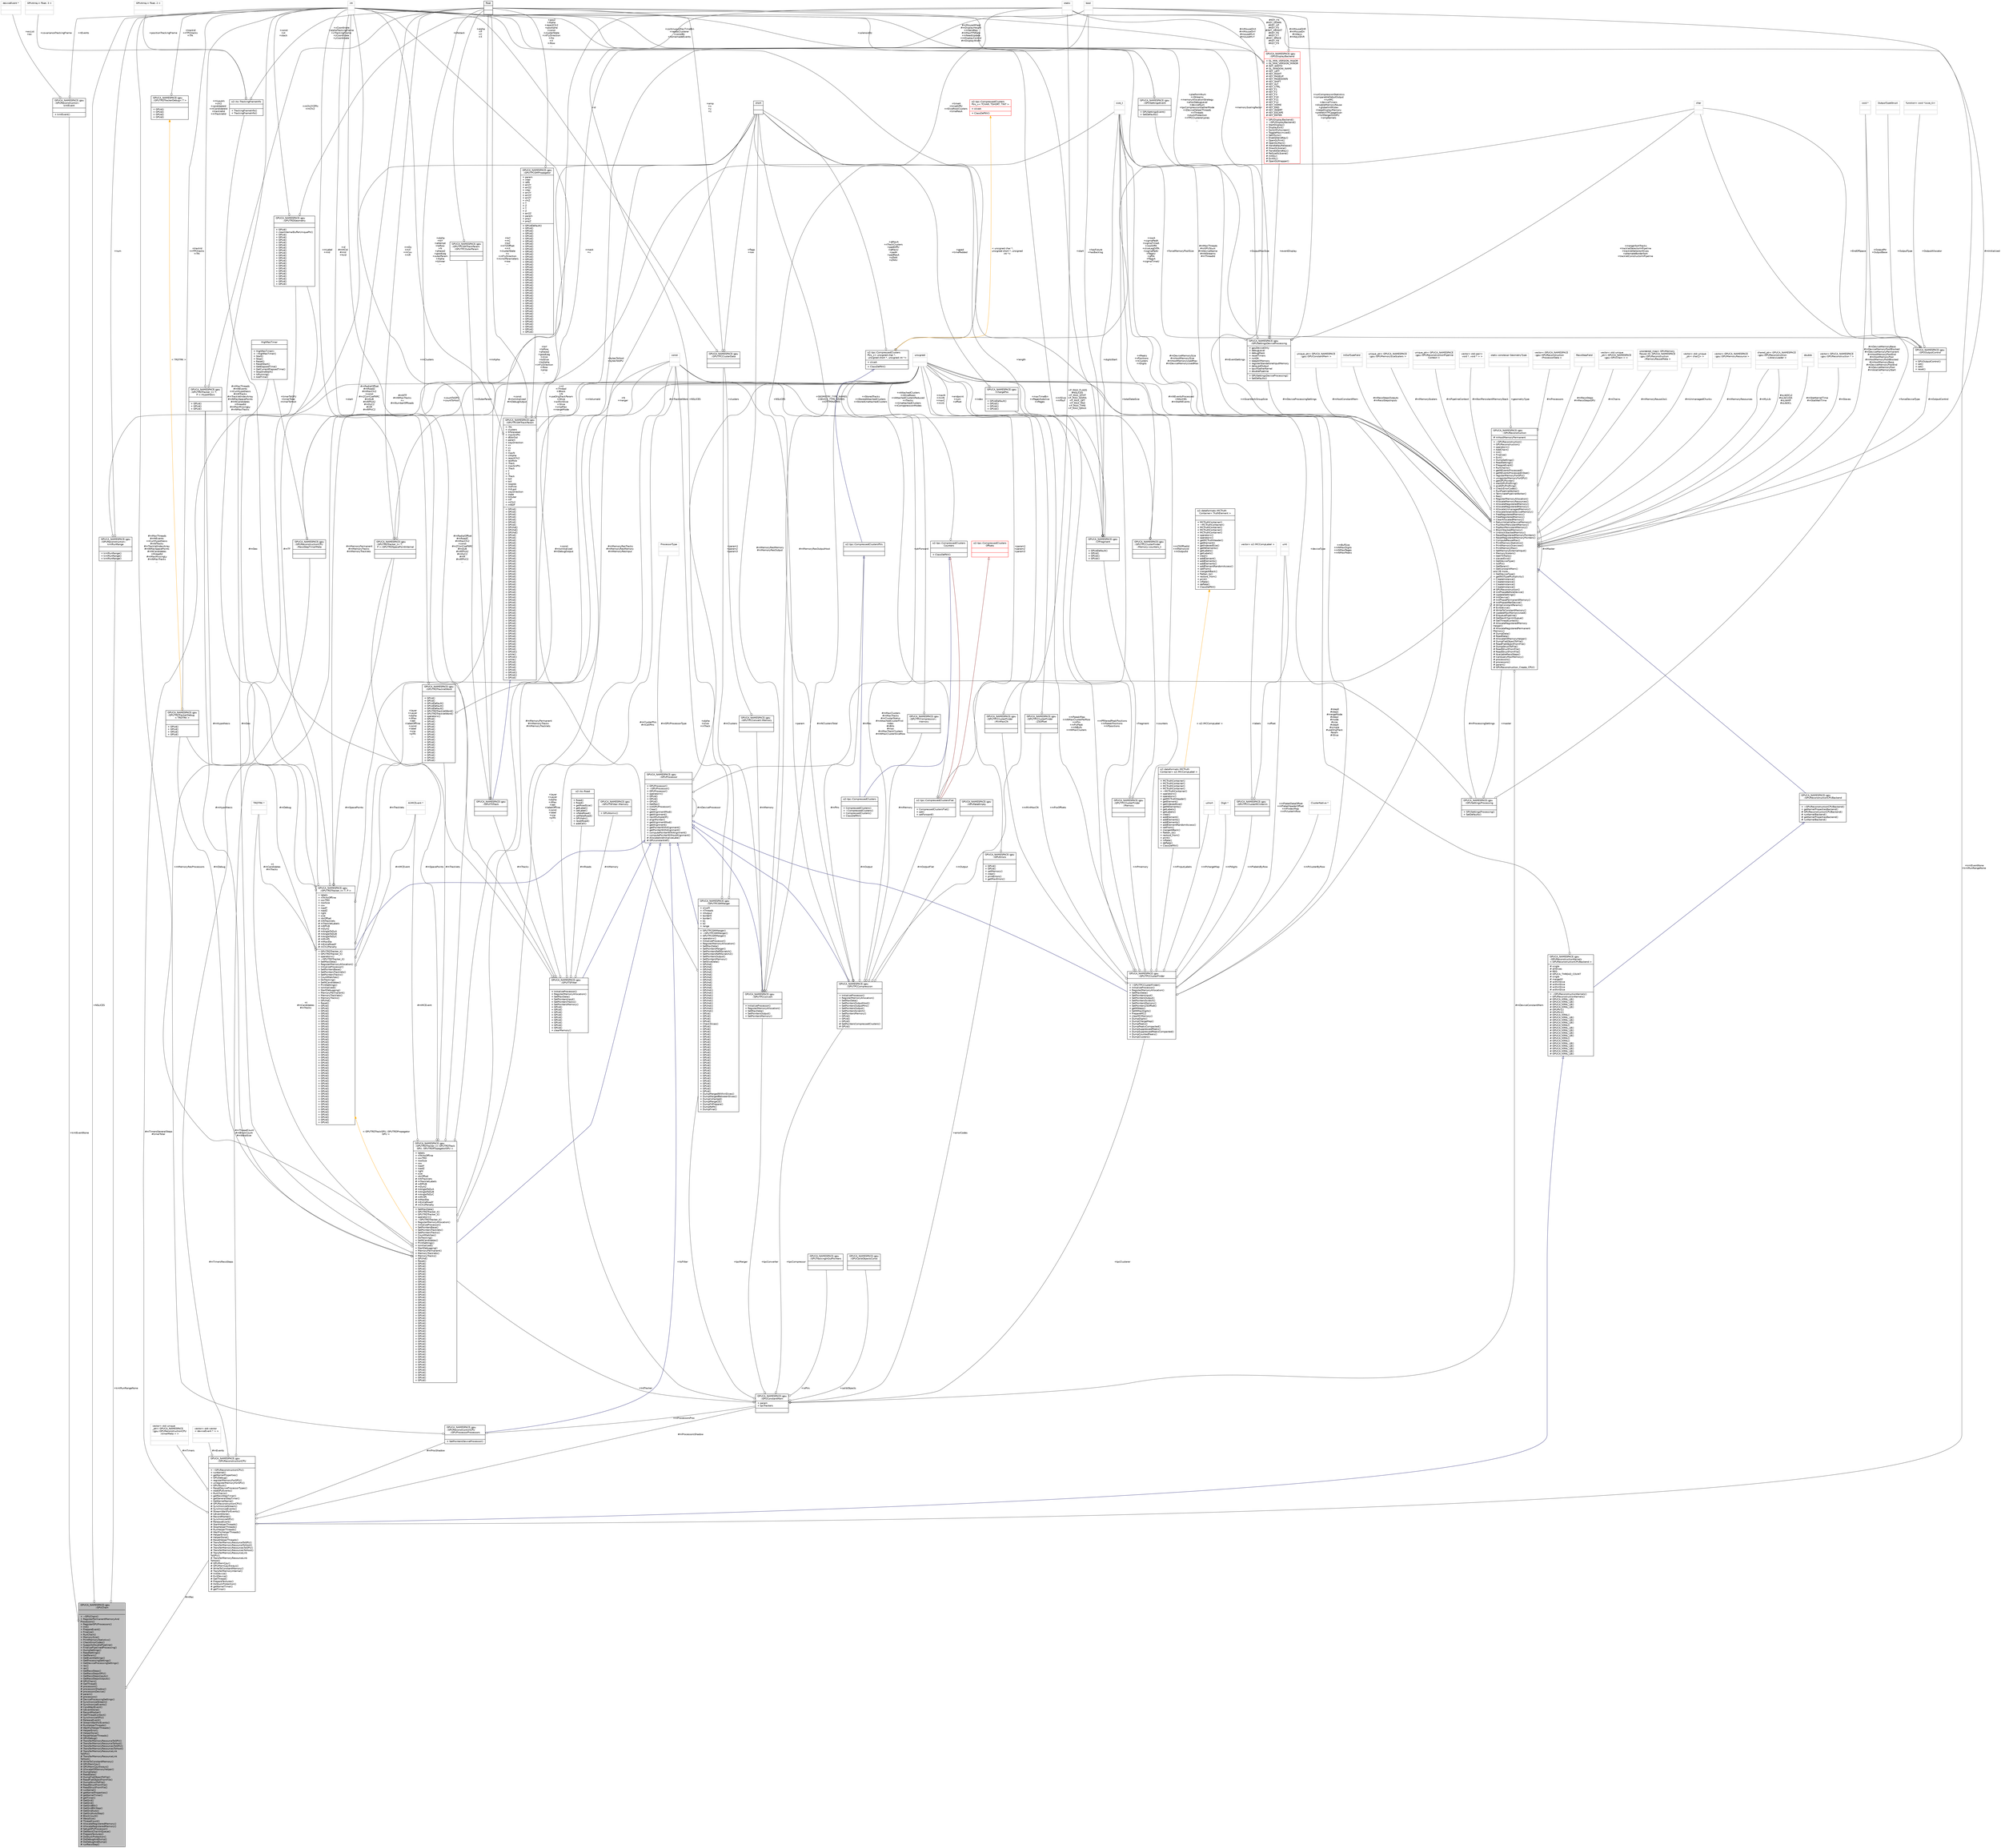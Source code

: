 digraph "GPUCA_NAMESPACE::gpu::GPUChain"
{
 // INTERACTIVE_SVG=YES
  bgcolor="transparent";
  edge [fontname="Helvetica",fontsize="10",labelfontname="Helvetica",labelfontsize="10"];
  node [fontname="Helvetica",fontsize="10",shape=record];
  Node3 [label="{GPUCA_NAMESPACE::gpu\l::GPUChain\n||+ ~GPUChain()\l+ RegisterPermanentMemoryAnd\lProcessors()\l+ RegisterGPUProcessors()\l+ Init()\l+ PrepareEvent()\l+ Finalize()\l+ RunChain()\l+ MemorySize()\l+ PrintMemoryStatistics()\l+ CheckErrorCodes()\l+ SupportsDoublePipeline()\l+ FinalizePipelinedProcessing()\l+ DumpSettings()\l+ ReadSettings()\l+ GetParam()\l+ GetEventSettings()\l+ GetProcessingSettings()\l+ GetDeviceProcessingSettings()\l+ rec()\l+ rec()\l+ GetRecoSteps()\l+ GetRecoStepsGPU()\l+ GetRecoStepsInputs()\l+ GetRecoStepsOutputs()\l# GPUChain()\l# GetThread()\l# processors()\l# processorsShadow()\l# processorsDevice()\l# param()\l# processors()\l# DeviceProcessingSettings()\l# SynchronizeStream()\l# SynchronizeEvents()\l# CondWaitEvent()\l# IsEventDone()\l# RecordMarker()\l# GetThreadContext()\l# SynchronizeGPU()\l# ReleaseEvent()\l# StreamWaitForEvents()\l# RunHelperThreads()\l# WaitForHelperThreads()\l# HelperError()\l# HelperDone()\l# ResetHelperThreads()\l# GPUDebug()\l# TransferMemoryResourceToGPU()\l# TransferMemoryResourceToHost()\l# TransferMemoryResourcesToGPU()\l# TransferMemoryResourcesToHost()\l# TransferMemoryResourceLink\lToGPU()\l# TransferMemoryResourceLink\lToHost()\l# WriteToConstantMemory()\l# GPUMemCpy()\l# GPUMemCpyAlways()\l# AllocateIOMemoryHelper()\l# DumpData()\l# ReadData()\l# DumpFlatObjectToFile()\l# ReadFlatObjectFromFile()\l# DumpStructToFile()\l# ReadStructFromFile()\l# ReadStructFromFile()\l# runKernel()\l# getKernelProperties()\l# getKernelTimer()\l# getTimer()\l# GetGrid()\l# GetGrid()\l# GetGridBlk()\l# GetGridBlkStep()\l# GetGridAuto()\l# GetGridAutoStep()\l# BlockCount()\l# WarpSize()\l# ThreadCount()\l# AllocateRegisteredMemory()\l# AllocateRegisteredMemory()\l# SetupGPUProcessor()\l# GetNextChainInQueue()\l# PrepareTextures()\l# DoStuckProtection()\l# DoDebugAndDump()\l# DoDebugAndDump()\l# runRecoStep()\l}",height=0.2,width=0.4,color="black", fillcolor="grey75", style="filled", fontcolor="black"];
  Node4 -> Node3 [color="grey25",fontsize="10",style="solid",label=" #mRec" ,arrowhead="odiamond",fontname="Helvetica"];
  Node4 [label="{GPUCA_NAMESPACE::gpu\l::GPUReconstructionCPU\n||+ ~GPUReconstructionCPU()\l+ runKernel()\l+ getKernelProperties()\l+ GPUDebug()\l+ registerMemoryForGPU()\l+ unregisterMemoryForGPU()\l+ GPUStuck()\l+ ResetDeviceProcessorTypes()\l+ AddGPUEvents()\l+ RunChains()\l+ getRecoStepTimer()\l+ getGeneralStepTimer()\l+ GetKernelName()\l# GPUReconstructionCPU()\l# SynchronizeStream()\l# SynchronizeEvents()\l# StreamWaitForEvents()\l# IsEventDone()\l# RecordMarker()\l# SynchronizeGPU()\l# ReleaseEvent()\l# StartHelperThreads()\l# StopHelperThreads()\l# RunHelperThreads()\l# WaitForHelperThreads()\l# HelperError()\l# HelperDone()\l# ResetHelperThreads()\l# TransferMemoryResourceToGPU()\l# TransferMemoryResourceToHost()\l# TransferMemoryResourcesToGPU()\l# TransferMemoryResourcesToHost()\l# TransferMemoryResourceLink\lToGPU()\l# TransferMemoryResourceLink\lToHost()\l# GPUMemCpy()\l# GPUMemCpyAlways()\l# WriteToConstantMemory()\l# TransferMemoryInternal()\l# InitDevice()\l# ExitDevice()\l# GetThread()\l# PrepareTextures()\l# DoStuckProtection()\l# getKernelTimer()\l# getTimer()\l}",height=0.2,width=0.4,color="black",URL="$db/d88/classGPUCA__NAMESPACE_1_1gpu_1_1GPUReconstructionCPU.html"];
  Node5 -> Node4 [dir="back",color="midnightblue",fontsize="10",style="solid",arrowtail="onormal",fontname="Helvetica"];
  Node5 [label="{GPUCA_NAMESPACE::gpu\l::GPUReconstructionKernels\l\< GPUReconstructionCPUBackend \>\n|# single\l# allSlices\l# REG\l# GPUCA_THREAD_COUNT\l# single\l# mergeAll\l# withinSlice\l# withinSlice\l# withinSlice\l# withinSlice\l|+ ~GPUReconstructionKernels()\l+ GPUReconstructionKernels()\l# GPUCA_KRNL_LB()\l# GPUCA_KRNL_LB()\l# GPUCA_KRNL_LB()\l# GPUCA_KRNL_LB()\l# GPUPtr1()\l# GPUPtr2()\l# GPUCA_KRNL()\l# GPUCA_KRNL_LB()\l# GPUCA_KRNL_LB()\l# GPUCA_KRNL_LB()\l# GPUCA_KRNL()\l# GPUCA_KRNL_LB()\l# GPUCA_KRNL_LB()\l# GPUCA_KRNL_LB()\l# GPUCA_KRNL_LB()\l# GPUCA_KRNL()\l# GPUCA_KRNL()\l# GPUCA_KRNL_LB()\l# GPUCA_KRNL_LB()\l# GPUCA_KRNL_LB()\l# GPUCA_KRNL_LB()\l# GPUCA_KRNL_LB()\l}",height=0.2,width=0.4,color="black",URL="$d2/dc7/classGPUCA__NAMESPACE_1_1gpu_1_1GPUReconstructionKernels_3_01GPUReconstructionCPUBackend_01_4.html"];
  Node6 -> Node5 [dir="back",color="midnightblue",fontsize="10",style="solid",arrowtail="onormal",fontname="Helvetica"];
  Node6 [label="{GPUCA_NAMESPACE::gpu\l::GPUReconstructionCPUBackend\n||+ ~GPUReconstructionCPUBackend()\l+ getKernelPropertiesBackend()\l# GPUReconstructionCPUBackend()\l# runKernelBackend()\l# getKernelPropertiesBackend()\l# runKernelBackend()\l}",height=0.2,width=0.4,color="black",URL="$d2/d24/classGPUCA__NAMESPACE_1_1gpu_1_1GPUReconstructionCPUBackend.html"];
  Node7 -> Node6 [dir="back",color="midnightblue",fontsize="10",style="solid",arrowtail="onormal",fontname="Helvetica"];
  Node7 [label="{GPUCA_NAMESPACE::gpu\l::GPUReconstruction\n|# mHostMemoryPermanent\l|+ ~GPUReconstruction()\l+ GPUReconstruction()\l+ operator=()\l+ AddChain()\l+ Init()\l+ Finalize()\l+ Exit()\l+ DumpSettings()\l+ ReadSettings()\l+ PrepareEvent()\l+ RunChains()\l+ getNEventsProcessed()\l+ getNEventsProcessedInStat()\l+ registerMemoryForGPU()\l+ unregisterMemoryForGPU()\l+ getGPUPointer()\l+ startGPUProfiling()\l+ endGPUProfiling()\l+ CheckErrorCodes()\l+ RunPipelineWorker()\l+ TerminatePipelineWorker()\l+ Res()\l+ RegisterMemoryAllocation()\l+ AllocateMemoryResources()\l+ AllocateRegisteredMemory()\l+ AllocateRegisteredMemory()\l+ AllocateUnmanagedMemory()\l+ AllocateVolatileDeviceMemory()\l+ FreeRegisteredMemory()\l+ FreeRegisteredMemory()\l+ ClearAllocatedMemory()\l+ ReturnVolatileDeviceMemory()\l+ PushNonPersistentMemory()\l+ PopNonPersistentMemory()\l+ BlockStackedMemory()\l+ UnblockStackedMemory()\l+ ResetRegisteredMemoryPointers()\l+ ResetRegisteredMemoryPointers()\l+ ComputeReuseMax()\l+ PrintMemoryStatistics()\l+ PrintMemoryOverview()\l+ PrintMemoryMax()\l+ SetMemoryExternalInput()\l+ MemoryScalers()\l+ GetITSTraits()\l+ slavesExist()\l+ GetDeviceType()\l+ IsGPU()\l+ GetParam()\l+ GetConstantMem()\land 28 more...\l+ GetDeviceType()\l+ getNIOTypeMultiplicity()\l+ CreateInstance()\l+ CreateInstance()\l+ CreateInstance()\l+ CreateInstance()\l# GPUReconstruction()\l# InitPhaseBeforeDevice()\l# UpdateSettings()\l# InitDevice()\l# InitPhasePermanentMemory()\l# InitPhaseAfterDevice()\l# WriteConstantParams()\l# ExitDevice()\l# WriteToConstantMemory()\l# UpdateMaxMemoryUsed()\l# EnqueuePipeline()\l# GetNextChainInQueue()\l# GetThreadContext()\l# AllocateRegisteredMemory\lHelper()\l# AllocateRegisteredPermanent\lMemory()\l# DumpData()\l# ReadData()\l# AllocateIOMemoryHelper()\l# DumpFlatObjectToFile()\l# ReadFlatObjectFromFile()\l# DumpStructToFile()\l# ReadStructFromFile()\l# ReadStructFromFile()\l# AvailableRecoSteps()\l# CanQueryMaxMemory()\l# processors()\l# processors()\l# param()\l# GPUReconstruction_Create_CPU()\l}",height=0.2,width=0.4,color="black",URL="$d6/df4/classGPUCA__NAMESPACE_1_1gpu_1_1GPUReconstruction.html"];
  Node8 -> Node7 [color="grey25",fontsize="10",style="solid",label=" #mUnmanagedChunks" ,arrowhead="odiamond",fontname="Helvetica"];
  Node8 [label="{vector\< std::unique\l_ptr\< char[]\> \>\n||}",height=0.2,width=0.4,color="grey75"];
  Node7 -> Node7 [color="grey25",fontsize="10",style="solid",label=" #mMaster" ,arrowhead="odiamond",fontname="Helvetica"];
  Node9 -> Node7 [color="grey25",fontsize="10",style="solid",label=" #mMemoryResources" ,arrowhead="odiamond",fontname="Helvetica"];
  Node9 [label="{vector\< GPUCA_NAMESPACE\l::gpu::GPUMemoryResource \>\n||}",height=0.2,width=0.4,color="grey75"];
  Node10 -> Node7 [color="grey25",fontsize="10",style="solid",label=" #sLibOCL2\n#sLibCUDA\n#sLibHIP\n#sLibOCL" ,arrowhead="odiamond",fontname="Helvetica"];
  Node10 [label="{shared_ptr\< GPUCA_NAMESPACE\l::gpu::GPUReconstruction\l::LibraryLoader \>\n||}",height=0.2,width=0.4,color="grey75"];
  Node11 -> Node7 [color="grey25",fontsize="10",style="solid",label=" #mStatKernelTime\n#mStatWallTime" ,arrowhead="odiamond",fontname="Helvetica"];
  Node11 [label="{double\n||}",height=0.2,width=0.4,color="grey75"];
  Node12 -> Node7 [color="grey25",fontsize="10",style="solid",label=" #mDeviceProcessingSettings" ,arrowhead="odiamond",fontname="Helvetica"];
  Node12 [label="{GPUCA_NAMESPACE::gpu\l::GPUSettingsDeviceProcessing\n|+ gpuDeviceOnly\l+ debugLevel\l+ debugMask\l+ resetTimers\l+ runQA\l+ keepAllMemory\l+ registerStandaloneInputMemory\l+ delayedOutput\l+ tpccfGatherKernel\l+ doublePipeline\l|+ GPUSettingsDeviceProcessing()\l+ SetDefaults()\l}",height=0.2,width=0.4,color="black",URL="$dd/d45/structGPUCA__NAMESPACE_1_1gpu_1_1GPUSettingsDeviceProcessing.html"];
  Node13 -> Node12 [color="grey25",fontsize="10",style="solid",label=" +memoryScalingFactor" ,arrowhead="odiamond",fontname="Helvetica"];
  Node13 [label="{float\n||}",height=0.2,width=0.4,color="black",URL="$d4/dc3/classfloat.html"];
  Node14 -> Node12 [color="grey25",fontsize="10",style="solid",label=" +mergerSortTracks\n+trackletSelectorInPipeline\n+trackletSelectorSlices\n+alternateBorderSort\n+trackletConstructorInPipeline" ,arrowhead="odiamond",fontname="Helvetica"];
  Node14 [label="{char\n||}",height=0.2,width=0.4,color="grey75"];
  Node15 -> Node12 [color="grey25",fontsize="10",style="solid",label=" +forceMemoryPoolSize" ,arrowhead="odiamond",fontname="Helvetica"];
  Node15 [label="{size_t\n||}",height=0.2,width=0.4,color="grey75"];
  Node16 -> Node12 [color="grey25",fontsize="10",style="solid",label=" +platformNum\n+nStreams\n+memoryAllocationStrategy\n+allocDebugLevel\n+deviceNum\n+tpcCompressionGatherMode\n+nDeviceHelperThreads\n+nThreads\n+stuckProtection\n+nTPCClustererLanes\n..." ,arrowhead="odiamond",fontname="Helvetica"];
  Node16 [label="{int\n||}",height=0.2,width=0.4,color="grey75"];
  Node17 -> Node12 [color="grey25",fontsize="10",style="solid",label=" +runCompressionStatistics\n+comparableDebutOutput\n+runMC\n+deviceTimers\n+disableMemoryReuse\n+globalInitMutex\n+keepDisplayMemory\n+prefetchTPCpageScan\n+fullMergerOnGPU\n+ompKernels\n..." ,arrowhead="odiamond",fontname="Helvetica"];
  Node17 [label="{bool\n||}",height=0.2,width=0.4,color="grey75"];
  Node18 -> Node12 [color="grey25",fontsize="10",style="solid",label=" +eventDisplay" ,arrowhead="odiamond",fontname="Helvetica"];
  Node18 [label="{GPUCA_NAMESPACE::gpu\l::GPUDisplayBackend\n|+ GL_MIN_VERSION_MAJOR\l+ GL_MIN_VERSION_MINOR\l# INIT_WIDTH\l# GL_WINDOW_NAME\l# KEY_LEFT\l# KEY_RIGHT\l# KEY_PAGEUP\l# KEY_PAGEDOWN\l# KEY_SHIFT\l# KEY_ALT\l# KEY_CTRL\l# KEY_F1\l# KEY_F2\l# KEY_F3\l# KEY_F10\l# KEY_F11\l# KEY_F12\l# KEY_HOME\l# KEY_END\l# KEY_INSERT\l# KEY_ESCAPE\l# KEY_ENTER\l|+ GPUDisplayBackend()\l+ ~GPUDisplayBackend()\l+ StartDisplay()\l+ DisplayExit()\l+ SwitchFullscreen()\l+ ToggleMaximized()\l+ SetVSync()\l+ EnableSendKey()\l+ OpenGLPrint()\l# OpenGLMain()\l# HandleKeyRelease()\l# DrawGLScene()\l# HandleSendKey()\l# ReSizeGLScene()\l# InitGL()\l# ExitGL()\l# OpenGLWrapper()\l}",height=0.2,width=0.4,color="red",URL="$d6/d42/classGPUCA__NAMESPACE_1_1gpu_1_1GPUDisplayBackend.html"];
  Node13 -> Node18 [color="grey25",fontsize="10",style="solid",label=" #mMouseDnX\n#mMouseDnY\n#mouseMvX\n#mouseMvY" ,arrowhead="odiamond",fontname="Helvetica"];
  Node16 -> Node18 [color="grey25",fontsize="10",style="solid",label=" #mMouseWheel\n#mDisplayHeight\n+mSendKey\n#mMaxFPSRate\n+mNeedUpdate\n+mDisplayControl\n#mDisplayWidth" ,arrowhead="odiamond",fontname="Helvetica"];
  Node17 -> Node18 [color="grey25",fontsize="10",style="solid",label=" #mMouseDnR\n#mMouseDn\n#mKeys\n#mKeysShift" ,arrowhead="odiamond",fontname="Helvetica"];
  Node20 -> Node18 [color="grey25",fontsize="10",style="solid",label=" #KEY_F4\n#KEY_DOWN\n#KEY_UP\n#KEY_F5\n#INIT_HEIGHT\n#KEY_F6\n#KEY_F7\n#KEY_SPACE\n#KEY_F8\n#KEY_F9\n..." ,arrowhead="odiamond",fontname="Helvetica"];
  Node20 [label="{static\n||}",height=0.2,width=0.4,color="grey75"];
  Node21 -> Node7 [color="grey25",fontsize="10",style="solid",label=" #mSlaves" ,arrowhead="odiamond",fontname="Helvetica"];
  Node21 [label="{vector\< GPUCA_NAMESPACE\l::gpu::GPUReconstruction * \>\n||}",height=0.2,width=0.4,color="grey75"];
  Node22 -> Node7 [color="grey25",fontsize="10",style="solid",label=" #mHostConstantMem" ,arrowhead="odiamond",fontname="Helvetica"];
  Node22 [label="{unique_ptr\< GPUCA_NAMESPACE\l::gpu::GPUConstantMem \>\n||}",height=0.2,width=0.4,color="grey75"];
  Node23 -> Node7 [color="grey25",fontsize="10",style="solid",label=" #mRecoStepsOutputs\n#mRecoStepsInputs" ,arrowhead="odiamond",fontname="Helvetica"];
  Node23 [label="{InOutTypeField\n||}",height=0.2,width=0.4,color="grey75"];
  Node24 -> Node7 [color="grey25",fontsize="10",style="solid",label=" #mMemoryScalers" ,arrowhead="odiamond",fontname="Helvetica"];
  Node24 [label="{unique_ptr\< GPUCA_NAMESPACE\l::gpu::GPUMemorySizeScalers \>\n||}",height=0.2,width=0.4,color="grey75"];
  Node25 -> Node7 [color="grey25",fontsize="10",style="solid",label=" #mOutputControl" ,arrowhead="odiamond",fontname="Helvetica"];
  Node25 [label="{GPUCA_NAMESPACE::gpu\l::GPUOutputControl\n||+ GPUOutputControl()\l+ set()\l+ set()\l+ reset()\l}",height=0.2,width=0.4,color="black",URL="$d4/d7c/structGPUCA__NAMESPACE_1_1gpu_1_1GPUOutputControl.html"];
  Node26 -> Node25 [color="grey25",fontsize="10",style="solid",label=" +OutputAllocator" ,arrowhead="odiamond",fontname="Helvetica"];
  Node26 [label="{function\< void *(size_t)\>\n||}",height=0.2,width=0.4,color="grey75"];
  Node14 -> Node25 [color="grey25",fontsize="10",style="solid",label=" +EndOfSpace" ,arrowhead="odiamond",fontname="Helvetica"];
  Node15 -> Node25 [color="grey25",fontsize="10",style="solid",label=" +OutputMaxSize" ,arrowhead="odiamond",fontname="Helvetica"];
  Node27 -> Node25 [color="grey25",fontsize="10",style="solid",label=" +OutputType" ,arrowhead="odiamond",fontname="Helvetica"];
  Node27 [label="{OutputTypeStruct\n||}",height=0.2,width=0.4,color="grey75"];
  Node28 -> Node25 [color="grey25",fontsize="10",style="solid",label=" +OutputPtr\n+OutputBase" ,arrowhead="odiamond",fontname="Helvetica"];
  Node28 [label="{void *\n||}",height=0.2,width=0.4,color="grey75"];
  Node10 -> Node7 [color="grey25",fontsize="10",style="solid",label=" #mMyLib" ,arrowhead="odiamond",fontname="Helvetica"];
  Node29 -> Node7 [color="grey25",fontsize="10",style="solid",label=" #mEventSettings" ,arrowhead="odiamond",fontname="Helvetica"];
  Node29 [label="{GPUCA_NAMESPACE::gpu\l::GPUSettingsEvent\n||+ GPUSettingsEvent()\l+ SetDefaults()\l}",height=0.2,width=0.4,color="black",URL="$d0/d50/structGPUCA__NAMESPACE_1_1gpu_1_1GPUSettingsEvent.html"];
  Node13 -> Node29 [color="grey25",fontsize="10",style="solid",label=" +solenoidBz" ,arrowhead="odiamond",fontname="Helvetica"];
  Node16 -> Node29 [color="grey25",fontsize="10",style="solid",label=" +continuousMaxTimeBin\n+needsClusterer\n+constBz\n+homemadeEvents" ,arrowhead="odiamond",fontname="Helvetica"];
  Node15 -> Node7 [color="grey25",fontsize="10",style="solid",label=" #mDeviceMemorySize\n#mHostMemorySize\n#mHostMemoryUsedMax\n#mDeviceMemoryUsedMax" ,arrowhead="odiamond",fontname="Helvetica"];
  Node30 -> Node7 [color="grey25",fontsize="10",style="solid",label=" #mDeviceConstantMem" ,arrowhead="odiamond",fontname="Helvetica"];
  Node30 [label="{GPUCA_NAMESPACE::gpu\l::GPUConstantMem\n|+ param\l+ tpcTrackers\l|}",height=0.2,width=0.4,color="black",URL="$dc/d57/structGPUCA__NAMESPACE_1_1gpu_1_1GPUConstantMem.html"];
  Node31 -> Node30 [color="grey25",fontsize="10",style="solid",label=" +tpcClusterer" ,arrowhead="odiamond",fontname="Helvetica"];
  Node31 [label="{GPUCA_NAMESPACE::gpu\l::GPUTPCClusterFinder\n||+ ~GPUTPCClusterFinder()\l+ InitializeProcessor()\l+ RegisterMemoryAllocation()\l+ SetMaxData()\l+ SetPointersInput()\l+ SetPointersOutput()\l+ SetPointersScratch()\l+ SetPointersMemory()\l+ SetPointersZSOffset()\l+ getNSteps()\l+ SetNMaxDigits()\l+ PrepareMC()\l+ clearMCMemory()\l+ DumpDigits()\l+ DumpChargeMap()\l+ DumpPeaks()\l+ DumpPeaksCompacted()\l+ DumpSuppressedPeaks()\l+ DumpSuppressedPeaksCompacted()\l+ DumpCountedPeaks()\l+ DumpClusters()\l}",height=0.2,width=0.4,color="black",URL="$da/dac/classGPUCA__NAMESPACE_1_1gpu_1_1GPUTPCClusterFinder.html"];
  Node32 -> Node31 [dir="back",color="midnightblue",fontsize="10",style="solid",arrowtail="onormal",fontname="Helvetica"];
  Node32 [label="{GPUCA_NAMESPACE::gpu\l::GPUProcessor\n||+ GPUProcessor()\l+ ~GPUProcessor()\l+ GPUProcessor()\l+ operator=()\l+ GPUd()\l+ GPUd()\l+ GPUd()\l+ GetRec()\l+ InitGPUProcessor()\l+ Clear()\l+ getAlignmentMod()\l+ getAlignment()\l+ nextMultipleOf()\l+ alignPointer()\l+ getAlignmentMod()\l+ getAlignment()\l+ getPointerWithAlignment()\l+ getPointerWithAlignment()\l+ computePointerWithAlignment()\l+ computePointerWithoutAlignment()\l# AllocateAndInitializeLate()\l# GPUconstantref()\l}",height=0.2,width=0.4,color="black",URL="$d0/dd7/classGPUCA__NAMESPACE_1_1gpu_1_1GPUProcessor.html"];
  Node7 -> Node32 [color="grey25",fontsize="10",style="solid",label=" #mRec" ,arrowhead="odiamond",fontname="Helvetica"];
  Node32 -> Node32 [color="grey25",fontsize="10",style="solid",label=" #mDeviceProcessor" ,arrowhead="odiamond",fontname="Helvetica"];
  Node33 -> Node32 [color="grey25",fontsize="10",style="solid",label=" #mGPUProcessorType" ,arrowhead="odiamond",fontname="Helvetica"];
  Node33 [label="{ProcessorType\n||}",height=0.2,width=0.4,color="grey75"];
  Node34 -> Node32 [color="grey25",fontsize="10",style="solid",label=" +param1\n+param2\n+param3" ,arrowhead="odiamond",fontname="Helvetica"];
  Node34 [label="{unsigned\n||}",height=0.2,width=0.4,color="grey75"];
  Node35 -> Node31 [color="grey25",fontsize="10",style="solid",label=" +mMinMaxCN" ,arrowhead="odiamond",fontname="Helvetica"];
  Node35 [label="{GPUCA_NAMESPACE::gpu\l::GPUTPCClusterFinder\l::MinMaxCN\n||}",height=0.2,width=0.4,color="black",URL="$dc/dc6/structGPUCA__NAMESPACE_1_1gpu_1_1GPUTPCClusterFinder_1_1MinMaxCN.html"];
  Node34 -> Node35 [color="grey25",fontsize="10",style="solid",label=" +maxN\n+minN\n+maxC\n+minC" ,arrowhead="odiamond",fontname="Helvetica"];
  Node36 -> Node31 [color="grey25",fontsize="10",style="solid",label=" +mPmemory" ,arrowhead="odiamond",fontname="Helvetica"];
  Node36 [label="{GPUCA_NAMESPACE::gpu\l::GPUTPCClusterFinder\l::Memory\n||}",height=0.2,width=0.4,color="black",URL="$d6/d9c/structGPUCA__NAMESPACE_1_1gpu_1_1GPUTPCClusterFinder_1_1Memory.html"];
  Node37 -> Node36 [color="grey25",fontsize="10",style="solid",label=" +counters" ,arrowhead="odiamond",fontname="Helvetica"];
  Node37 [label="{GPUCA_NAMESPACE::gpu\l::GPUTPCClusterFinder\l::Memory::counters_t\n||}",height=0.2,width=0.4,color="black",URL="$d6/d42/structGPUCA__NAMESPACE_1_1gpu_1_1GPUTPCClusterFinder_1_1Memory_1_1counters__t.html"];
  Node15 -> Node37 [color="grey25",fontsize="10",style="solid",label=" +nPeaks\n+nPositions\n+nClusters\n+nDigits" ,arrowhead="odiamond",fontname="Helvetica"];
  Node34 -> Node37 [color="grey25",fontsize="10",style="solid",label=" +maxTimeBin\n+nPagesSubslice\n+nPages" ,arrowhead="odiamond",fontname="Helvetica"];
  Node38 -> Node36 [color="grey25",fontsize="10",style="solid",label=" +fragment" ,arrowhead="odiamond",fontname="Helvetica"];
  Node38 [label="{GPUCA_NAMESPACE::gpu\l::CfFragment\n||+ GPUdDefault()\l+ GPUd()\l+ GPUdi()\l+ GPUdi()\l}",height=0.2,width=0.4,color="black",URL="$db/d3d/structGPUCA__NAMESPACE_1_1gpu_1_1CfFragment.html"];
  Node39 -> Node38 [color="grey25",fontsize="10",style="solid",label=" +length" ,arrowhead="odiamond",fontname="Helvetica"];
  Node39 [label="{short\n||}",height=0.2,width=0.4,color="black",URL="$dc/d10/classshort.html"];
  Node15 -> Node38 [color="grey25",fontsize="10",style="solid",label=" +digitsStart" ,arrowhead="odiamond",fontname="Helvetica"];
  Node16 -> Node38 [color="grey25",fontsize="10",style="solid",label=" +start" ,arrowhead="odiamond",fontname="Helvetica"];
  Node17 -> Node38 [color="grey25",fontsize="10",style="solid",label=" +hasFuture\n+hasBacklog" ,arrowhead="odiamond",fontname="Helvetica"];
  Node34 -> Node38 [color="grey25",fontsize="10",style="solid",label=" +index" ,arrowhead="odiamond",fontname="Helvetica"];
  Node40 -> Node31 [color="grey25",fontsize="10",style="solid",label=" +mPfilteredPeakPositions\n+mPpeakPositions\n+mPpositions" ,arrowhead="odiamond",fontname="Helvetica"];
  Node40 [label="{GPUCA_NAMESPACE::gpu\l::ChargePos\n||+ GPUdDefault()\l+ GPUdi()\l+ GPUdi()\l+ GPUdi()\l}",height=0.2,width=0.4,color="black",URL="$dd/d68/structGPUCA__NAMESPACE_1_1gpu_1_1ChargePos.html"];
  Node39 -> Node40 [color="grey25",fontsize="10",style="solid",label=" +gpad\n+timePadded" ,arrowhead="odiamond",fontname="Helvetica"];
  Node39 -> Node31 [color="grey25",fontsize="10",style="solid",label=" +mZSOffsetId\n+mMemoryId\n+mOutputId" ,arrowhead="odiamond",fontname="Helvetica"];
  Node41 -> Node31 [color="grey25",fontsize="10",style="solid",label=" +mPinputLabels" ,arrowhead="odiamond",fontname="Helvetica"];
  Node41 [label="{o2::dataformats::MCTruth\lContainer\< o2::MCCompLabel \>\n||+ MCTruthContainer()\l+ MCTruthContainer()\l+ MCTruthContainer()\l+ MCTruthContainer()\l+ ~MCTruthContainer()\l+ operator=()\l+ operator=()\l+ getMCTruthHeader()\l+ getElement()\l+ getIndexedSize()\l+ getNElements()\l+ getLabels()\l+ getLabels()\l+ clear()\l+ addElement()\l+ addElements()\l+ addElements()\l+ addElementRandomAccess()\l+ setFrom()\l+ mergeAtBack()\l+ flatten_to()\l+ restore_from()\l+ print()\l+ inflate()\l+ deflate()\l+ ClassDefNV()\l}",height=0.2,width=0.4,color="black",URL="$dc/daa/classo2_1_1dataformats_1_1MCTruthContainer.html"];
  Node42 -> Node41 [dir="back",color="orange",fontsize="10",style="solid",label=" \< o2::MCCompLabel \>" ,fontname="Helvetica"];
  Node42 [label="{o2::dataformats::MCTruth\lContainer\< TruthElement \>\n||+ MCTruthContainer()\l+ ~MCTruthContainer()\l+ MCTruthContainer()\l+ MCTruthContainer()\l+ MCTruthContainer()\l+ operator=()\l+ operator=()\l+ getMCTruthHeader()\l+ getElement()\l+ getIndexedSize()\l+ getNElements()\l+ getLabels()\l+ getLabels()\l+ clear()\l+ addElement()\l+ addElements()\l+ addElements()\l+ addElementRandomAccess()\l+ setFrom()\l+ mergeAtBack()\l+ flatten_to()\l+ restore_from()\l+ print()\l+ inflate()\l+ deflate()\l+ ClassDefNV()\l}",height=0.2,width=0.4,color="black",URL="$dc/daa/classo2_1_1dataformats_1_1MCTruthContainer.html",tooltip="A container to hold and manage MC truth information/labels. "];
  Node15 -> Node31 [color="grey25",fontsize="10",style="solid",label=" +mBufSize\n+mNMaxDigits\n+mNMaxPages\n+mNMaxPeaks" ,arrowhead="odiamond",fontname="Helvetica"];
  Node43 -> Node31 [color="grey25",fontsize="10",style="solid",label=" +mPchargeMap" ,arrowhead="odiamond",fontname="Helvetica"];
  Node43 [label="{ushort\n||}",height=0.2,width=0.4,color="grey75"];
  Node44 -> Node31 [color="grey25",fontsize="10",style="solid",label=" +mPdigits" ,arrowhead="odiamond",fontname="Helvetica"];
  Node44 [label="{Digit *\n||}",height=0.2,width=0.4,color="grey75"];
  Node16 -> Node31 [color="grey25",fontsize="10",style="solid",label=" +mISlice\n+mPbuf" ,arrowhead="odiamond",fontname="Helvetica"];
  Node45 -> Node31 [color="grey25",fontsize="10",style="solid",label=" +mPzsOffsets" ,arrowhead="odiamond",fontname="Helvetica"];
  Node45 [label="{GPUCA_NAMESPACE::gpu\l::GPUTPCClusterFinder\l::ZSOffset\n||}",height=0.2,width=0.4,color="black",URL="$da/d0d/structGPUCA__NAMESPACE_1_1gpu_1_1GPUTPCClusterFinder_1_1ZSOffset.html"];
  Node34 -> Node45 [color="grey25",fontsize="10",style="solid",label=" +endpoint\n+num\n+offset" ,arrowhead="odiamond",fontname="Helvetica"];
  Node46 -> Node31 [color="grey25",fontsize="10",style="solid",label=" +mPlabelDataOffset\n+mPlabelHeaderOffset\n+mPindexMap\n+mPclusterInRow" ,arrowhead="odiamond",fontname="Helvetica"];
  Node46 [label="{uint\n||}",height=0.2,width=0.4,color="grey75"];
  Node20 -> Node31 [color="grey25",fontsize="10",style="solid",label=" +mScanWorkGroupSize" ,arrowhead="odiamond",fontname="Helvetica"];
  Node47 -> Node31 [color="grey25",fontsize="10",style="solid",label=" +mPclusterByRow" ,arrowhead="odiamond",fontname="Helvetica"];
  Node47 [label="{ClusterNative *\n||}",height=0.2,width=0.4,color="grey75"];
  Node34 -> Node31 [color="grey25",fontsize="10",style="solid",label=" +mPpeakMap\n+mNMaxClusterPerRow\n+mPzs\n+mPisPeak\n+mNBufs\n+mNMaxClusters" ,arrowhead="odiamond",fontname="Helvetica"];
  Node48 -> Node31 [color="grey25",fontsize="10",style="solid",label=" +mPlabelsByRow" ,arrowhead="odiamond",fontname="Helvetica"];
  Node48 [label="{GPUCA_NAMESPACE::gpu\l::GPUTPCClusterMCInterim\n||}",height=0.2,width=0.4,color="black",URL="$d4/d0e/structGPUCA__NAMESPACE_1_1gpu_1_1GPUTPCClusterMCInterim.html"];
  Node49 -> Node48 [color="grey25",fontsize="10",style="solid",label=" +labels" ,arrowhead="odiamond",fontname="Helvetica"];
  Node49 [label="{vector\< o2::MCCompLabel \>\n||}",height=0.2,width=0.4,color="grey75"];
  Node46 -> Node48 [color="grey25",fontsize="10",style="solid",label=" +offset" ,arrowhead="odiamond",fontname="Helvetica"];
  Node50 -> Node30 [color="grey25",fontsize="10",style="solid",label=" +itsFitter" ,arrowhead="odiamond",fontname="Helvetica"];
  Node50 [label="{GPUCA_NAMESPACE::gpu\l::GPUITSFitter\n||+ InitializeProcessor()\l+ RegisterMemoryAllocation()\l+ SetMaxData()\l+ SetPointersInput()\l+ SetPointersTracks()\l+ SetPointersMemory()\l+ GPUd()\l+ GPUd()\l+ GPUd()\l+ GPUd()\l+ GPUd()\l+ GPUd()\l+ GPUd()\l+ GPUd()\l+ GPUd()\l+ clearMemory()\l}",height=0.2,width=0.4,color="black",URL="$d8/df8/classGPUCA__NAMESPACE_1_1gpu_1_1GPUITSFitter.html"];
  Node32 -> Node50 [dir="back",color="midnightblue",fontsize="10",style="solid",arrowtail="onormal",fontname="Helvetica"];
  Node51 -> Node50 [color="grey25",fontsize="10",style="solid",label=" #mRoads" ,arrowhead="odiamond",fontname="Helvetica"];
  Node51 [label="{o2::its::Road\n||+ Road()\l+ Road()\l+ getRoadSize()\l+ getLabel()\l+ setLabel()\l+ isFakeRoad()\l+ setFakeRoad()\l+ GPUhdni()\l+ resetRoad()\l+ addCell()\l}",height=0.2,width=0.4,color="black",URL="$d2/d7f/classo2_1_1its_1_1Road.html"];
  Node52 -> Node50 [color="grey25",fontsize="10",style="solid",label=" #mMemory" ,arrowhead="odiamond",fontname="Helvetica"];
  Node52 [label="{GPUCA_NAMESPACE::gpu\l::GPUITSFitter::Memory\n||+ GPUAtomic()\l}",height=0.2,width=0.4,color="black",URL="$dc/ddc/structGPUCA__NAMESPACE_1_1gpu_1_1GPUITSFitter_1_1Memory.html"];
  Node53 -> Node50 [color="grey25",fontsize="10",style="solid",label=" #mTF" ,arrowhead="odiamond",fontname="Helvetica"];
  Node53 [label="{o2::its::TrackingFrameInfo\n||+ TrackingFrameInfo()\l+ TrackingFrameInfo()\l}",height=0.2,width=0.4,color="black",URL="$d2/d5f/structo2_1_1its_1_1TrackingFrameInfo.html"];
  Node54 -> Node53 [color="grey25",fontsize="10",style="solid",label=" +covarianceTrackingFrame" ,arrowhead="odiamond",fontname="Helvetica"];
  Node54 [label="{GPUArray\< float, 3 \>\n||}",height=0.2,width=0.4,color="grey75"];
  Node55 -> Node53 [color="grey25",fontsize="10",style="solid",label=" +positionTrackingFrame" ,arrowhead="odiamond",fontname="Helvetica"];
  Node55 [label="{GPUArray\< float, 2 \>\n||}",height=0.2,width=0.4,color="grey75"];
  Node13 -> Node53 [color="grey25",fontsize="10",style="solid",label=" +xCoordinate\n+alphaTrackingFrame\n+xTrackingFrame\n+zCoordinate\n+yCoordinate" ,arrowhead="odiamond",fontname="Helvetica"];
  Node39 -> Node50 [color="grey25",fontsize="10",style="solid",label=" #mMemoryResTracks\n#mMemoryResMemory\n#mMemoryResInput" ,arrowhead="odiamond",fontname="Helvetica"];
  Node16 -> Node50 [color="grey25",fontsize="10",style="solid",label=" #mNTF\n#mNMaxTracks\n+v\n#mNumberOfRoads" ,arrowhead="odiamond",fontname="Helvetica"];
  Node56 -> Node50 [color="grey25",fontsize="10",style="solid",label=" #mTracks" ,arrowhead="odiamond",fontname="Helvetica"];
  Node56 [label="{GPUCA_NAMESPACE::gpu\l::GPUITSTrack\n||}",height=0.2,width=0.4,color="black",URL="$dc/d9a/classGPUCA__NAMESPACE_1_1gpu_1_1GPUITSTrack.html"];
  Node57 -> Node56 [dir="back",color="midnightblue",fontsize="10",style="solid",arrowtail="onormal",fontname="Helvetica"];
  Node57 [label="{GPUCA_NAMESPACE::gpu\l::GPUTPCGMTrackParam\n|+ iTrk\l+ clusters\l+ NTolerated\l+ maxSinPhi\l+ dEdxOut\l+ param\l+ wayDirection\l+ xx\l+ yy\l+ zz\l+ maxN\l+ clAlpha\l+ rejectChi2\l+ lastRow\l+ iTrack\l+ maxSinPhi\l+ iTrack\l+ Y\l+ Z\l+ iTrack\l+ toX\l+ toX\l+ loopIdx\l+ ihitFirst\l+ ihitLast\l+ wayDirection\l+ state\l+ tzOuter\l+ mP\l+ mChi2\l+ mNDF\l|+ GPUd()\l+ GPUd()\l+ GPUd()\l+ GPUd()\l+ GPUd()\l+ GPUd()\l+ GPUd()\l+ GPUhd()\l+ GPUhd()\l+ GPUhd()\l+ GPUd()\l+ GPUd()\l+ GPUd()\l+ GPUd()\l+ GPUd()\l+ GPUd()\l+ GPUd()\l+ GPUd()\l+ GPUd()\l+ GPUd()\l+ GPUd()\l+ GPUd()\l+ GPUd()\l+ GPUd()\l+ GPUd()\l+ GPUd()\l+ GPUd()\l+ GPUd()\l+ GPUd()\l+ GPUd()\l+ GPUd()\l+ GPUd()\l+ GPUd()\l+ GPUd()\l+ GPUd()\l+ GPUd()\l+ GPUd()\l+ GPUd()\l+ GPUd()\l+ GPUd()\l+ GPUd()\l+ GPUd()\l+ GPUd()\l+ GPUd()\l+ GPUd()\l+ GPUd()\l+ GPUd()\l+ GPUd()\l+ GPUd()\l+ GPUd()\l+ GPUd()\l+ GPUd()\l+ GPUd()\l+ GPUd()\l+ GPUd()\l+ GPUdi()\l+ while()\l+ GPUdi()\l+ while()\l+ GPUd()\l+ GPUd()\l+ GPUd()\l+ GPUd()\l+ GPUdi()\l+ GPUdi()\l+ GPUd()\l}",height=0.2,width=0.4,color="black",URL="$df/df6/classGPUCA__NAMESPACE_1_1gpu_1_1GPUTPCGMTrackParam.html"];
  Node58 -> Node57 [color="grey25",fontsize="10",style="solid",label=" +toY\n+toRow\n+phase2\n+goodLeg\n+slice\n+toSlice\n+toAlpha\n+inFlyDirection\n+iRow\n+prop\n..." ,arrowhead="odiamond",fontname="Helvetica"];
  Node58 [label="{GPUCA_NAMESPACE::gpu\l::GPUTPCGMPropagator\n|+ param\l+ inter\l+ refit\l+ err2Y\l+ err2Z\l+ inter\l+ err2Y\l+ err2Z\l+ err2Y\l+ chiZ\l+ Y\l+ Z\l+ Y\l+ Z\l+ err2Z\l+ param\l+ projY\l+ projZ\l|+ GPUdDefault()\l+ GPUd()\l+ GPUd()\l+ GPUd()\l+ GPUd()\l+ GPUd()\l+ GPUd()\l+ GPUd()\l+ GPUd()\l+ GPUd()\l+ GPUd()\l+ GPUd()\l+ GPUd()\l+ GPUd()\l+ GPUd()\l+ GPUd()\l+ GPUd()\l+ GPUd()\l+ GPUd()\l+ GPUd()\l+ GPUd()\l+ GPUd()\l+ GPUd()\l+ GPUd()\l+ GPUd()\l+ GPUd()\l+ GPUd()\l+ GPUd()\l+ GPUd()\l+ GPUd()\l+ GPUd()\l+ GPUd()\l+ GPUd()\l+ GPUd()\l+ GPUd()\l+ GPUd()\l+ GPUd()\l+ GPUd()\l+ GPUd()\l+ GPUd()\l+ GPUd()\l+ GPUd()\l}",height=0.2,width=0.4,color="black",URL="$d8/d01/classGPUCA__NAMESPACE_1_1gpu_1_1GPUTPCGMPropagator.html"];
  Node13 -> Node58 [color="grey25",fontsize="10",style="solid",label=" +posZ\n+Alpha\n+rejectChi2\n+posAlpha\n+const\n+clusterState\n+inFlyDirection\n+rho\n+X\n+iRow\n..." ,arrowhead="odiamond",fontname="Helvetica"];
  Node13 -> Node57 [color="grey25",fontsize="10",style="solid",label=" +toY\n+mC\n+toZ\n+mTZOffset\n+mX\n+clusterState\n+v\n+inFlyDirection\n+mirrorParameters\n+row\n..." ,arrowhead="odiamond",fontname="Helvetica"];
  Node16 -> Node57 [color="grey25",fontsize="10",style="solid",label=" +alpha\n+toY\n+attempt\n+toRow\n+N\n+phase2\n+goodLeg\n+outerParam\n+Alpha\n+tzInner\n..." ,arrowhead="odiamond",fontname="Helvetica"];
  Node17 -> Node57 [color="grey25",fontsize="10",style="solid",label=" +mask\n+v" ,arrowhead="odiamond",fontname="Helvetica"];
  Node59 -> Node57 [color="grey25",fontsize="10",style="solid",label=" +N\n+merger" ,arrowhead="odiamond",fontname="Helvetica"];
  Node59 [label="{const\n||}",height=0.2,width=0.4,color="grey75"];
  Node13 -> Node56 [color="grey25",fontsize="10",style="solid",label=" +mAlpha" ,arrowhead="odiamond",fontname="Helvetica"];
  Node16 -> Node56 [color="grey25",fontsize="10",style="solid",label=" +mClusters" ,arrowhead="odiamond",fontname="Helvetica"];
  Node60 -> Node56 [color="grey25",fontsize="10",style="solid",label=" +mOuterParam" ,arrowhead="odiamond",fontname="Helvetica"];
  Node60 [label="{GPUCA_NAMESPACE::gpu\l::GPUTPCGMTrackParam\l::GPUTPCOuterParam\n||}",height=0.2,width=0.4,color="black",URL="$d3/d23/structGPUCA__NAMESPACE_1_1gpu_1_1GPUTPCGMTrackParam_1_1GPUTPCOuterParam.html"];
  Node13 -> Node60 [color="grey25",fontsize="10",style="solid",label=" +alpha\n+P\n+C\n+X" ,arrowhead="odiamond",fontname="Helvetica"];
  Node59 -> Node50 [color="grey25",fontsize="10",style="solid",label=" #mClusterPtrs\n#mCellPtrs" ,arrowhead="odiamond",fontname="Helvetica"];
  Node61 -> Node30 [color="grey25",fontsize="10",style="solid",label=" +ioPtrs" ,arrowhead="odiamond",fontname="Helvetica"];
  Node61 [label="{GPUCA_NAMESPACE::gpu\l::GPUTrackingInOutPointers\n||}",height=0.2,width=0.4,color="black",URL="$d2/d7f/structGPUCA__NAMESPACE_1_1gpu_1_1GPUTrackingInOutPointers.html"];
  Node62 -> Node30 [color="grey25",fontsize="10",style="solid",label=" +tpcConverter" ,arrowhead="odiamond",fontname="Helvetica"];
  Node62 [label="{GPUCA_NAMESPACE::gpu\l::GPUTPCConvert\n||+ InitializeProcessor()\l+ RegisterMemoryAllocation()\l+ SetMaxData()\l+ SetPointersOutput()\l+ SetPointersMemory()\l}",height=0.2,width=0.4,color="black",URL="$d3/d6f/classGPUCA__NAMESPACE_1_1gpu_1_1GPUTPCConvert.html"];
  Node32 -> Node62 [dir="back",color="midnightblue",fontsize="10",style="solid",arrowtail="onormal",fontname="Helvetica"];
  Node39 -> Node62 [color="grey25",fontsize="10",style="solid",label=" #mMemoryResMemory\n#mMemoryResOutput" ,arrowhead="odiamond",fontname="Helvetica"];
  Node63 -> Node62 [color="grey25",fontsize="10",style="solid",label=" #mClusters" ,arrowhead="odiamond",fontname="Helvetica"];
  Node63 [label="{GPUCA_NAMESPACE::gpu\l::GPUTPCClusterData\n||}",height=0.2,width=0.4,color="black",URL="$de/d16/structGPUCA__NAMESPACE_1_1gpu_1_1GPUTPCClusterData.html"];
  Node13 -> Node63 [color="grey25",fontsize="10",style="solid",label=" +amp\n+x\n+y\n+z" ,arrowhead="odiamond",fontname="Helvetica"];
  Node39 -> Node63 [color="grey25",fontsize="10",style="solid",label=" +flags\n+row" ,arrowhead="odiamond",fontname="Helvetica"];
  Node16 -> Node63 [color="grey25",fontsize="10",style="solid",label=" +id" ,arrowhead="odiamond",fontname="Helvetica"];
  Node64 -> Node62 [color="grey25",fontsize="10",style="solid",label=" #mMemory" ,arrowhead="odiamond",fontname="Helvetica"];
  Node64 [label="{GPUCA_NAMESPACE::gpu\l::GPUTPCConvert::Memory\n||}",height=0.2,width=0.4,color="black",URL="$d4/d0e/structGPUCA__NAMESPACE_1_1gpu_1_1GPUTPCConvert_1_1Memory.html"];
  Node63 -> Node64 [color="grey25",fontsize="10",style="solid",label=" +clusters" ,arrowhead="odiamond",fontname="Helvetica"];
  Node34 -> Node62 [color="grey25",fontsize="10",style="solid",label=" #mNClustersTotal" ,arrowhead="odiamond",fontname="Helvetica"];
  Node20 -> Node62 [color="grey25",fontsize="10",style="solid",label=" +NSLICES" ,arrowhead="odiamond",fontname="Helvetica"];
  Node65 -> Node30 [color="grey25",fontsize="10",style="solid",label=" +trdTracker" ,arrowhead="odiamond",fontname="Helvetica"];
  Node65 [label="{GPUCA_NAMESPACE::gpu\l::GPUTRDTracker_t\< GPUTRDTrack\lGPU, GPUTRDPropagatorGPU \>\n|+ labels\l+ nTrkltsOffline\l+ covTRD\l+ rowSize\l+ cov\l+ roadY\l+ roadZ\l+ right\l+ size\l+ idxOffset\l# mNTracklets\l# mTrackletLabels\l# mRPhiB\l# mDyA2\l# mAngleToDyA\l# mAngleToDyB\l# mAngleToDyC\l# mMinPt\l# mMaxEta\l# mExtraRoadY\l# mChi2Penalty\l|+ SetMaxData()\l+ GPUTRDTracker_t()\l+ GPUTRDTracker_t()\l+ operator=()\l+ ~GPUTRDTracker_t()\l+ RegisterMemoryAllocation()\l+ InitializeProcessor()\l+ SetPointersBase()\l+ SetPointersTracklets()\l+ SetPointersTracks()\l+ CountMatches()\l+ DoTracking()\l+ SetNCandidates()\l+ PrintSettings()\l+ IsInitialized()\l+ StartDebugging()\l+ MemoryPermanent()\l+ MemoryTracklets()\l+ MemoryTracks()\l+ GPUhd()\l+ Reset()\l+ GPUd()\l+ GPUd()\l+ GPUd()\l+ GPUd()\l+ GPUd()\l+ GPUd()\l+ GPUd()\l+ GPUd()\l+ GPUd()\l+ GPUd()\l+ GPUd()\l+ GPUd()\l+ GPUd()\l+ GPUd()\l+ GPUd()\l+ GPUd()\l+ GPUd()\l+ GPUd()\l+ GPUd()\l+ GPUd()\l+ GPUd()\l+ GPUd()\l+ GPUd()\l+ GPUd()\l+ GPUd()\l+ GPUd()\l+ GPUd()\l+ GPUd()\l+ GPUd()\l+ GPUd()\l+ GPUd()\l+ GPUd()\l+ GPUd()\l+ GPUd()\l+ GPUd()\l+ GPUd()\l+ GPUd()\l+ GPUd()\l+ GPUd()\l+ GPUd()\l+ GPUd()\l+ GPUd()\l+ GPUd()\l+ GPUd()\l+ GPUd()\l+ GPUd()\l}",height=0.2,width=0.4,color="black",URL="$db/db5/classGPUCA__NAMESPACE_1_1gpu_1_1GPUTRDTracker__t.html"];
  Node32 -> Node65 [dir="back",color="midnightblue",fontsize="10",style="solid",arrowtail="onormal",fontname="Helvetica"];
  Node66 -> Node65 [color="grey25",fontsize="10",style="solid",label=" #mDebug" ,arrowhead="odiamond",fontname="Helvetica"];
  Node66 [label="{GPUCA_NAMESPACE::gpu\l::GPUTRDTrackerDebug\l\< TRDTRK \>\n||+ GPUd()\l+ GPUd()\l+ GPUd()\l+ GPUd()\l}",height=0.2,width=0.4,color="black",URL="$dd/d07/classGPUCA__NAMESPACE_1_1gpu_1_1GPUTRDTrackerDebug.html"];
  Node16 -> Node66 [color="grey25",fontsize="10",style="solid",label=" +trackId\n+nTPCtracks\n+iTrk" ,arrowhead="odiamond",fontname="Helvetica"];
  Node67 -> Node66 [dir="back",color="orange",fontsize="10",style="solid",label=" \< TRDTRK \>" ,fontname="Helvetica"];
  Node67 [label="{GPUCA_NAMESPACE::gpu\l::GPUTRDTrackerDebug\< T \>\n||+ GPUd()\l+ GPUd()\l+ GPUd()\l+ GPUd()\l}",height=0.2,width=0.4,color="black",URL="$dd/d07/classGPUCA__NAMESPACE_1_1gpu_1_1GPUTRDTrackerDebug.html"];
  Node16 -> Node67 [color="grey25",fontsize="10",style="solid",label=" +trackId\n+nTPCtracks\n+iTrk" ,arrowhead="odiamond",fontname="Helvetica"];
  Node68 -> Node65 [color="grey25",fontsize="10",style="solid",label=" #mGeo" ,arrowhead="odiamond",fontname="Helvetica"];
  Node68 [label="{GPUCA_NAMESPACE::gpu\l::GPUTRDGeometry\n||+ GPUd()\l+ clearInternalBufferUniquePtr()\l+ GPUd()\l+ GPUd()\l+ GPUd()\l+ GPUd()\l+ GPUd()\l+ GPUd()\l+ GPUd()\l+ GPUd()\l+ GPUd()\l+ GPUd()\l+ GPUd()\l+ GPUd()\l+ GPUd()\l+ GPUd()\l+ GPUd()\l+ GPUd()\l+ GPUd()\l+ GPUd()\l+ GPUd()\l+ GPUd()\l}",height=0.2,width=0.4,color="black",URL="$d8/d19/classGPUCA__NAMESPACE_1_1gpu_1_1GPUTRDGeometry.html"];
  Node16 -> Node68 [color="grey25",fontsize="10",style="solid",label=" +const\n+st\n+stack" ,arrowhead="odiamond",fontname="Helvetica"];
  Node20 -> Node68 [color="grey25",fontsize="10",style="solid",label=" +kNstack" ,arrowhead="odiamond",fontname="Helvetica"];
  Node69 -> Node65 [color="grey25",fontsize="10",style="solid",label=" #mTracklets" ,arrowhead="odiamond",fontname="Helvetica"];
  Node69 [label="{GPUCA_NAMESPACE::gpu\l::GPUTRDTrackletWord\n||+ GPUd()\l+ GPUd()\l+ GPUdDefault()\l+ GPUdDefault()\l+ GPUdDefault()\l+ GPUTRDTrackletWord()\l+ GPUTRDTrackletWord()\l+ operator=()\l+ GPUd()\l+ GPUd()\l+ GPUd()\l+ GPUd()\l+ GPUd()\l+ GPUd()\l+ GPUd()\l+ GPUd()\l+ GPUd()\l+ GPUd()\l+ GPUd()\l+ GPUd()\l+ GPUd()\l+ GPUd()\l+ GPUd()\l+ GPUd()\l+ GPUd()\l}",height=0.2,width=0.4,color="black",URL="$d6/d2b/classGPUCA__NAMESPACE_1_1gpu_1_1GPUTRDTrackletWord.html"];
  Node16 -> Node69 [color="grey25",fontsize="10",style="solid",label=" +id\n#mHCId\n#mId\n+hcid" ,arrowhead="odiamond",fontname="Helvetica"];
  Node34 -> Node69 [color="grey25",fontsize="10",style="solid",label=" #mTrackletWord" ,arrowhead="odiamond",fontname="Helvetica"];
  Node70 -> Node65 [color="grey25",fontsize="10",style="solid",label=" #mHypothesis" ,arrowhead="odiamond",fontname="Helvetica"];
  Node70 [label="{GPUCA_NAMESPACE::gpu\l::GPUTRDTracker_t\< T,\l P \>::Hypothesis\n||+ GPUd()\l+ GPUd()\l+ GPUd()\l}",height=0.2,width=0.4,color="black",URL="$d5/dab/structGPUCA__NAMESPACE_1_1gpu_1_1GPUTRDTracker__t_1_1Hypothesis.html"];
  Node13 -> Node70 [color="grey25",fontsize="10",style="solid",label=" +mChi2YZPhi\n+mChi2" ,arrowhead="odiamond",fontname="Helvetica"];
  Node16 -> Node70 [color="grey25",fontsize="10",style="solid",label=" +mLayers\n+chi2\n+candidateId\n+mCandidateId\n+trackletId\n+mTrackletId" ,arrowhead="odiamond",fontname="Helvetica"];
  Node39 -> Node65 [color="grey25",fontsize="10",style="solid",label=" #mMemoryPermanent\n#mMemoryTracks\n#mMemoryTracklets" ,arrowhead="odiamond",fontname="Helvetica"];
  Node13 -> Node65 [color="grey25",fontsize="10",style="solid",label=" #mRadialOffset\n#mRoadZ\n#mMaxChi2\n+const\n#mZCorrCoefNRC\n#mDyB\n#mRPhiA2\n#mDyC2\n#mR\n#mRPhiC2\n..." ,arrowhead="odiamond",fontname="Helvetica"];
  Node71 -> Node65 [color="grey25",fontsize="10",style="solid",label=" +t\n#mCandidates\n#mTracks" ,arrowhead="odiamond",fontname="Helvetica"];
  Node71 [label="{TRDTRK *\n||}",height=0.2,width=0.4,color="grey75"];
  Node16 -> Node65 [color="grey25",fontsize="10",style="solid",label=" #mMaxThreads\n#mNEvents\n+nCurrHypothesis\n#mNTracks\n#mTrackletIndexArray\n#mNMaxSpacePoints\n#mNCandidates\n+threadId\n#mMaxMissingLy\n#mNMaxTracks\n..." ,arrowhead="odiamond",fontname="Helvetica"];
  Node17 -> Node65 [color="grey25",fontsize="10",style="solid",label=" +const\n#mIsInitialized\n#mDebugOutput" ,arrowhead="odiamond",fontname="Helvetica"];
  Node59 -> Node65 [color="grey25",fontsize="10",style="solid",label=" +layer\n+iLayer\n+alpha\n+zMax\n+det\n+labelOffline\n+const\n+label\n+snp\n+pTrk\n..." ,arrowhead="odiamond",fontname="Helvetica"];
  Node72 -> Node65 [color="grey25",fontsize="10",style="solid",label=" #mMCEvent" ,arrowhead="odiamond",fontname="Helvetica"];
  Node72 [label="{AliMCEvent *\n||}",height=0.2,width=0.4,color="grey75"];
  Node73 -> Node65 [color="grey25",fontsize="10",style="solid",label=" #mSpacePoints" ,arrowhead="odiamond",fontname="Helvetica"];
  Node73 [label="{GPUCA_NAMESPACE::gpu\l::GPUTRDTracker_t\< T,\l P \>::GPUTRDSpacePointInternal\n||}",height=0.2,width=0.4,color="black",URL="$db/dd7/structGPUCA__NAMESPACE_1_1gpu_1_1GPUTRDTracker__t_1_1GPUTRDSpacePointInternal.html"];
  Node13 -> Node73 [color="grey25",fontsize="10",style="solid",label=" +mDy\n+mX\n+mCov\n+mR" ,arrowhead="odiamond",fontname="Helvetica"];
  Node16 -> Node73 [color="grey25",fontsize="10",style="solid",label=" +mLabel\n+mId" ,arrowhead="odiamond",fontname="Helvetica"];
  Node34 -> Node73 [color="grey25",fontsize="10",style="solid",label=" +mVolumeId" ,arrowhead="odiamond",fontname="Helvetica"];
  Node74 -> Node65 [dir="back",color="orange",fontsize="10",style="solid",label=" \< GPUTRDTrackGPU, GPUTRDPropagator\lGPU \>" ,fontname="Helvetica"];
  Node74 [label="{GPUCA_NAMESPACE::gpu\l::GPUTRDTracker_t\< T, P \>\n|+ labels\l+ nTrkltsOffline\l+ covTRD\l+ rowSize\l+ cov\l+ roadY\l+ roadZ\l+ right\l+ size\l+ idxOffset\l# mNTracklets\l# mTrackletLabels\l# mRPhiB\l# mDyA2\l# mAngleToDyA\l# mAngleToDyB\l# mAngleToDyC\l# mMinPt\l# mMaxEta\l# mExtraRoadY\l# mChi2Penalty\l|+ GPUTRDTracker_t()\l+ GPUTRDTracker_t()\l+ operator=()\l+ ~GPUTRDTracker_t()\l+ SetMaxData()\l+ RegisterMemoryAllocation()\l+ InitializeProcessor()\l+ SetPointersBase()\l+ SetPointersTracklets()\l+ SetPointersTracks()\l+ CountMatches()\l+ DoTracking()\l+ SetNCandidates()\l+ PrintSettings()\l+ IsInitialized()\l+ StartDebugging()\l+ MemoryPermanent()\l+ MemoryTracklets()\l+ MemoryTracks()\l+ GPUhd()\l+ Reset()\l+ GPUd()\l+ GPUd()\l+ GPUd()\l+ GPUd()\l+ GPUd()\l+ GPUd()\l+ GPUd()\l+ GPUd()\l+ GPUd()\l+ GPUd()\l+ GPUd()\l+ GPUd()\l+ GPUd()\l+ GPUd()\l+ GPUd()\l+ GPUd()\l+ GPUd()\l+ GPUd()\l+ GPUd()\l+ GPUd()\l+ GPUd()\l+ GPUd()\l+ GPUd()\l+ GPUd()\l+ GPUd()\l+ GPUd()\l+ GPUd()\l+ GPUd()\l+ GPUd()\l+ GPUd()\l+ GPUd()\l+ GPUd()\l+ GPUd()\l+ GPUd()\l+ GPUd()\l+ GPUd()\l+ GPUd()\l+ GPUd()\l+ GPUd()\l+ GPUd()\l+ GPUd()\l+ GPUd()\l+ GPUd()\l+ GPUd()\l+ GPUd()\l+ GPUd()\l}",height=0.2,width=0.4,color="black",URL="$db/db5/classGPUCA__NAMESPACE_1_1gpu_1_1GPUTRDTracker__t.html"];
  Node32 -> Node74 [dir="back",color="midnightblue",fontsize="10",style="solid",arrowtail="onormal",fontname="Helvetica"];
  Node66 -> Node74 [color="grey25",fontsize="10",style="solid",label=" #mDebug" ,arrowhead="odiamond",fontname="Helvetica"];
  Node68 -> Node74 [color="grey25",fontsize="10",style="solid",label=" #mGeo" ,arrowhead="odiamond",fontname="Helvetica"];
  Node69 -> Node74 [color="grey25",fontsize="10",style="solid",label=" #mTracklets" ,arrowhead="odiamond",fontname="Helvetica"];
  Node70 -> Node74 [color="grey25",fontsize="10",style="solid",label=" #mHypothesis" ,arrowhead="odiamond",fontname="Helvetica"];
  Node39 -> Node74 [color="grey25",fontsize="10",style="solid",label=" #mMemoryPermanent\n#mMemoryTracks\n#mMemoryTracklets" ,arrowhead="odiamond",fontname="Helvetica"];
  Node13 -> Node74 [color="grey25",fontsize="10",style="solid",label=" #mRadialOffset\n#mRoadZ\n#mMaxChi2\n+const\n#mZCorrCoefNRC\n#mDyB\n#mRPhiA2\n#mDyC2\n#mR\n#mRPhiC2\n..." ,arrowhead="odiamond",fontname="Helvetica"];
  Node71 -> Node74 [color="grey25",fontsize="10",style="solid",label=" +t\n#mCandidates\n#mTracks" ,arrowhead="odiamond",fontname="Helvetica"];
  Node16 -> Node74 [color="grey25",fontsize="10",style="solid",label=" #mMaxThreads\n#mNEvents\n+nCurrHypothesis\n#mNTracks\n#mTrackletIndexArray\n#mNMaxSpacePoints\n#mNCandidates\n+threadId\n#mMaxMissingLy\n#mNMaxTracks\n..." ,arrowhead="odiamond",fontname="Helvetica"];
  Node17 -> Node74 [color="grey25",fontsize="10",style="solid",label=" +const\n#mIsInitialized\n#mDebugOutput" ,arrowhead="odiamond",fontname="Helvetica"];
  Node59 -> Node74 [color="grey25",fontsize="10",style="solid",label=" +layer\n+iLayer\n+alpha\n+zMax\n+det\n+labelOffline\n+const\n+label\n+snp\n+pTrk\n..." ,arrowhead="odiamond",fontname="Helvetica"];
  Node72 -> Node74 [color="grey25",fontsize="10",style="solid",label=" #mMCEvent" ,arrowhead="odiamond",fontname="Helvetica"];
  Node73 -> Node74 [color="grey25",fontsize="10",style="solid",label=" #mSpacePoints" ,arrowhead="odiamond",fontname="Helvetica"];
  Node75 -> Node30 [color="grey25",fontsize="10",style="solid",label=" +errorCodes" ,arrowhead="odiamond",fontname="Helvetica"];
  Node75 [label="{GPUCA_NAMESPACE::gpu\l::GPUErrors\n||+ GPUd()\l+ GPUd()\l+ setMemory()\l+ clear()\l+ printErrors()\l+ getMaxErrors()\l}",height=0.2,width=0.4,color="black",URL="$db/d11/classGPUCA__NAMESPACE_1_1gpu_1_1GPUErrors.html"];
  Node34 -> Node75 [color="grey25",fontsize="10",style="solid",label=" +param1\n+param2\n+param3" ,arrowhead="odiamond",fontname="Helvetica"];
  Node76 -> Node30 [color="grey25",fontsize="10",style="solid",label=" +calibObjects" ,arrowhead="odiamond",fontname="Helvetica"];
  Node76 [label="{GPUCA_NAMESPACE::gpu\l::GPUCalibObjectsConst\n||}",height=0.2,width=0.4,color="black",URL="$d5/d6e/structGPUCA__NAMESPACE_1_1gpu_1_1GPUCalibObjectsConst.html"];
  Node77 -> Node30 [color="grey25",fontsize="10",style="solid",label=" +tpcCompressor" ,arrowhead="odiamond",fontname="Helvetica"];
  Node77 [label="{GPUCA_NAMESPACE::gpu\l::GPUTPCCompression\n||+ InitializeProcessor()\l+ RegisterMemoryAllocation()\l+ SetMaxData()\l+ SetPointersOutputHost()\l+ SetPointersOutputPtrs()\l+ SetPointersOutput()\l+ SetPointersScratch()\l+ SetPointersMemory()\l+ GPUd()\l+ GPUd()\l+ GPUd()\l# SetPointersCompressedClusters()\l# GPUd()\l}",height=0.2,width=0.4,color="black",URL="$d0/da0/classGPUCA__NAMESPACE_1_1gpu_1_1GPUTPCCompression.html"];
  Node32 -> Node77 [dir="back",color="midnightblue",fontsize="10",style="solid",arrowtail="onormal",fontname="Helvetica"];
  Node78 -> Node77 [color="grey25",fontsize="10",style="solid",label=" #mPtrs" ,arrowhead="odiamond",fontname="Helvetica"];
  Node78 [label="{o2::tpc::CompressedClustersPtrs\n||}",height=0.2,width=0.4,color="black",URL="$dd/d10/structo2_1_1tpc_1_1CompressedClustersPtrs.html"];
  Node79 -> Node78 [dir="back",color="midnightblue",fontsize="10",style="solid",arrowtail="onormal",fontname="Helvetica"];
  Node79 [label="{o2::tpc::CompressedClusters\lPtrs_x\< unsigned char *,\l unsigned short *, unsigned int *\>\n|+ sliceA\l|+ ClassDefNV()\l}",height=0.2,width=0.4,color="black",URL="$d7/dea/structo2_1_1tpc_1_1CompressedClustersPtrs__x.html"];
  Node14 -> Node79 [color="grey25",fontsize="10",style="solid",label=" +rowA\n+sigmaPadA\n+sigmaTimeA\n+rowDiffA\n+sliceLegDiffA\n+sigmaPadU\n+flagsU\n+qPtA\n+flagsA\n+sigmaTimeU\n..." ,arrowhead="odiamond",fontname="Helvetica"];
  Node39 -> Node79 [color="grey25",fontsize="10",style="solid",label=" +qMaxA\n+nTrackClusters\n+padDiffU\n+qMaxU\n+padA\n+padResA\n+qTotA\n+qTotU" ,arrowhead="odiamond",fontname="Helvetica"];
  Node16 -> Node79 [color="grey25",fontsize="10",style="solid",label=" +timeA\n+timeDiffU\n+nSliceRowClusters\n+timeResA" ,arrowhead="odiamond",fontname="Helvetica"];
  Node80 -> Node79 [dir="back",color="orange",fontsize="10",style="solid",label=" \< unsigned char *,\l unsigned short *, unsigned\l int *\>" ,fontname="Helvetica"];
  Node80 [label="{o2::tpc::CompressedClusters\lPtrs_x\< TCHAR, TSHORT, TINT \>\n|+ sliceA\l|+ ClassDefNV()\l}",height=0.2,width=0.4,color="red",URL="$d7/dea/structo2_1_1tpc_1_1CompressedClustersPtrs__x.html"];
  Node39 -> Node77 [color="grey25",fontsize="10",style="solid",label=" #mMemoryResOutputHost" ,arrowhead="odiamond",fontname="Helvetica"];
  Node84 -> Node77 [color="grey25",fontsize="10",style="solid",label=" #mMemory" ,arrowhead="odiamond",fontname="Helvetica"];
  Node84 [label="{GPUCA_NAMESPACE::gpu\l::GPUTPCCompression::\lmemory\n||}",height=0.2,width=0.4,color="black",URL="$d1/d52/structGPUCA__NAMESPACE_1_1gpu_1_1GPUTPCCompression_1_1memory.html"];
  Node34 -> Node84 [color="grey25",fontsize="10",style="solid",label=" +nStoredTracks\n+nStoredAttachedClusters\n+nStoredUnattachedClusters" ,arrowhead="odiamond",fontname="Helvetica"];
  Node85 -> Node77 [color="grey25",fontsize="10",style="solid",label=" +mOutput" ,arrowhead="odiamond",fontname="Helvetica"];
  Node85 [label="{GPUCA_NAMESPACE::gpu\l::GPUFakeEmpty\n||}",height=0.2,width=0.4,color="black",URL="$d7/ddf/classGPUCA__NAMESPACE_1_1gpu_1_1GPUFakeEmpty.html"];
  Node34 -> Node77 [color="grey25",fontsize="10",style="solid",label=" #mMaxClusters\n#mMaxTracks\n#mClusterStatus\n#mAttachedClusterFirst\lIndex\n#nBits\n#max\n#mMaxTrackClusters\n#mNMaxClusterSliceRow" ,arrowhead="odiamond",fontname="Helvetica"];
  Node86 -> Node77 [color="grey25",fontsize="10",style="solid",label=" #mOutputFlat" ,arrowhead="odiamond",fontname="Helvetica"];
  Node86 [label="{o2::tpc::CompressedClustersFlat\n||+ CompressedClustersFlat()\l+ set()\l+ setForward()\l}",height=0.2,width=0.4,color="black",URL="$dd/d43/structo2_1_1tpc_1_1CompressedClustersFlat.html"];
  Node87 -> Node86 [dir="back",color="firebrick4",fontsize="10",style="solid",arrowtail="onormal",fontname="Helvetica"];
  Node87 [label="{o2::tpc::CompressedClusters\lCounters\n||+ ClassDefNV()\l}",height=0.2,width=0.4,color="black",URL="$dd/dd7/structo2_1_1tpc_1_1CompressedClustersCounters.html"];
  Node34 -> Node87 [color="grey25",fontsize="10",style="solid",label=" +nAttachedClusters\n+nSliceRows\n+nAttachedClustersReduced\n+nTracks\n+nUnattachedClusters\n+nComppressionModes" ,arrowhead="odiamond",fontname="Helvetica"];
  Node88 -> Node86 [dir="back",color="firebrick4",fontsize="10",style="solid",arrowtail="onormal",fontname="Helvetica"];
  Node88 [label="{o2::tpc::CompressedClusters\lOffsets\n||}",height=0.2,width=0.4,color="red",URL="$dd/d72/structo2_1_1tpc_1_1CompressedClustersOffsets.html"];
  Node15 -> Node86 [color="grey25",fontsize="10",style="solid",label=" +totalDataSize" ,arrowhead="odiamond",fontname="Helvetica"];
  Node59 -> Node86 [color="grey25",fontsize="10",style="solid",label=" +ptrForward" ,arrowhead="odiamond",fontname="Helvetica"];
  Node59 -> Node77 [color="grey25",fontsize="10",style="solid",label=" +param" ,arrowhead="odiamond",fontname="Helvetica"];
  Node20 -> Node77 [color="grey25",fontsize="10",style="solid",label=" +P_MAX_FLAGS\n#NSLICES\n+P_MAX_QTOT\n+P_MAX_SIGMA\n+P_MAX_QPT\n+P_MAX_PAD\n+P_MAX_TIME\n+P_MAX_QMAX" ,arrowhead="odiamond",fontname="Helvetica"];
  Node90 -> Node77 [color="grey25",fontsize="10",style="solid",label=" #mOutput" ,arrowhead="odiamond",fontname="Helvetica"];
  Node90 [label="{o2::tpc::CompressedClusters\n||+ CompressedClusters()\l+ ~CompressedClusters()\l+ CompressedClusters()\l+ ClassDefNV()\l}",height=0.2,width=0.4,color="black",URL="$d6/d95/structo2_1_1tpc_1_1CompressedClusters.html"];
  Node87 -> Node90 [dir="back",color="midnightblue",fontsize="10",style="solid",arrowtail="onormal",fontname="Helvetica"];
  Node78 -> Node90 [dir="back",color="midnightblue",fontsize="10",style="solid",arrowtail="onormal",fontname="Helvetica"];
  Node91 -> Node30 [color="grey25",fontsize="10",style="solid",label=" +tpcMerger" ,arrowhead="odiamond",fontname="Helvetica"];
  Node91 [label="{GPUCA_NAMESPACE::gpu\l::GPUTPCGMMerger\n|+ sliceTr\l+ nThreads\l+ nOutput\l+ border0\l+ border1\l+ b1\l+ b2\l+ range\l|+ GPUTPCGMMerger()\l+ ~GPUTPCGMMerger()\l+ GPUTPCGMMerger()\l+ operator=()\l+ InitializeProcessor()\l+ RegisterMemoryAllocation()\l+ SetMaxData()\l+ SetPointersMerger()\l+ SetPointersRefitScratch()\l+ SetPointersRefitScratch2()\l+ SetPointersOutput()\l+ SetPointersMemory()\l+ SetSliceData()\l+ GPUhd()\l+ GPUhd()\l+ GPUhd()\l+ GPUhd()\l+ GPUhd()\l+ GPUhd()\l+ GPUhd()\l+ GPUhd()\l+ GPUhd()\l+ GPUhd()\l+ GPUhdi()\l+ GPUhdi()\l+ GPUhdi()\l+ GPUhdi()\l+ GPUhdi()\l+ GPUhdi()\l+ GPUhdi()\l+ GPUhdi()\l+ GPUhdi()\l+ GPUd()\l+ GPUd()\l+ GPUd()\l+ GPUd()\l+ CheckSlices()\l+ GPUd()\l+ GPUd()\l+ GPUd()\l+ GPUd()\l+ GPUd()\l+ GPUd()\l+ GPUd()\l+ GPUd()\l+ GPUd()\l+ GPUd()\l+ GPUd()\l+ GPUd()\l+ GPUd()\l+ GPUd()\l+ GPUd()\l+ GPUd()\l+ GPUd()\l+ GPUd()\l+ GPUd()\l+ GPUd()\l+ GPUd()\l+ GPUd()\l+ GPUd()\l+ GPUd()\l+ GPUd()\l+ GPUd()\l+ DumpMergedWithinSlices()\l+ DumpMergedBetweenSlices()\l+ DumpCollected()\l+ DumpMergeCE()\l+ DumpFitPrepare()\l+ DumpRefit()\l+ DumpFinal()\l}",height=0.2,width=0.4,color="black",URL="$d5/d35/classGPUCA__NAMESPACE_1_1gpu_1_1GPUTPCGMMerger.html"];
  Node32 -> Node91 [dir="back",color="midnightblue",fontsize="10",style="solid",arrowtail="onormal",fontname="Helvetica"];
  Node16 -> Node91 [color="grey25",fontsize="10",style="solid",label=" +n2\n+iThread\n+iBlock\n+N\n+useOrigTrackParam\n+jSlice\n+withinSlice\n+iSlice\n+cmpMax\n+mergeMode\n..." ,arrowhead="odiamond",fontname="Helvetica"];
  Node59 -> Node91 [color="grey25",fontsize="10",style="solid",label=" +alpha\n+slice\n+inTrack" ,arrowhead="odiamond",fontname="Helvetica"];
  Node20 -> Node91 [color="grey25",fontsize="10",style="solid",label=" +NSLICES" ,arrowhead="odiamond",fontname="Helvetica"];
  Node92 -> Node7 [color="grey25",fontsize="10",style="solid",label=" #mPipelineContext" ,arrowhead="odiamond",fontname="Helvetica"];
  Node92 [label="{unique_ptr\< GPUCA_NAMESPACE\l::gpu::GPUReconstructionPipeline\lContext \>\n||}",height=0.2,width=0.4,color="grey75"];
  Node93 -> Node7 [color="grey25",fontsize="10",style="solid",label=" #mNonPersistentMemoryStack" ,arrowhead="odiamond",fontname="Helvetica"];
  Node93 [label="{vector\< std::pair\<\l void *, void * \> \>\n||}",height=0.2,width=0.4,color="grey75"];
  Node16 -> Node7 [color="grey25",fontsize="10",style="solid",label=" #mMaxThreads\n#mGPUStuck\n#mDeviceName\n#mNStreams\n#mThreadId" ,arrowhead="odiamond",fontname="Helvetica"];
  Node94 -> Node7 [color="grey25",fontsize="10",style="solid",label=" +geometryType" ,arrowhead="odiamond",fontname="Helvetica"];
  Node94 [label="{static constexpr GeometryType\n||}",height=0.2,width=0.4,color="grey75"];
  Node17 -> Node7 [color="grey25",fontsize="10",style="solid",label=" #mInitialized" ,arrowhead="odiamond",fontname="Helvetica"];
  Node95 -> Node7 [color="grey25",fontsize="10",style="solid",label=" #mProcessors" ,arrowhead="odiamond",fontname="Helvetica"];
  Node95 [label="{vector\< GPUCA_NAMESPACE\l::gpu::GPUReconstruction\l::ProcessorData \>\n||}",height=0.2,width=0.4,color="grey75"];
  Node96 -> Node7 [color="grey25",fontsize="10",style="solid",label=" #mRecoSteps\n#mRecoStepsGPU" ,arrowhead="odiamond",fontname="Helvetica"];
  Node96 [label="{RecoStepField\n||}",height=0.2,width=0.4,color="grey75"];
  Node97 -> Node7 [color="grey25",fontsize="10",style="solid",label=" #mProcessingSettings" ,arrowhead="odiamond",fontname="Helvetica"];
  Node97 [label="{GPUCA_NAMESPACE::gpu\l::GPUSettingsProcessing\n||+ GPUSettingsProcessing()\l+ SetDefaults()\l}",height=0.2,width=0.4,color="black",URL="$d3/d17/structGPUCA__NAMESPACE_1_1gpu_1_1GPUSettingsProcessing.html"];
  Node7 -> Node97 [color="grey25",fontsize="10",style="solid",label=" +master" ,arrowhead="odiamond",fontname="Helvetica"];
  Node14 -> Node97 [color="grey25",fontsize="10",style="solid",label=" +forceDeviceType" ,arrowhead="odiamond",fontname="Helvetica"];
  Node34 -> Node97 [color="grey25",fontsize="10",style="solid",label=" +deviceType" ,arrowhead="odiamond",fontname="Helvetica"];
  Node98 -> Node7 [color="grey25",fontsize="10",style="solid",label=" #mChains" ,arrowhead="odiamond",fontname="Helvetica"];
  Node98 [label="{vector\< std::unique\l_ptr\< GPUCA_NAMESPACE\l::gpu::GPUChain \> \>\n||}",height=0.2,width=0.4,color="grey75"];
  Node59 -> Node7 [color="grey25",fontsize="10",style="solid",label=" +GEOMETRY_TYPE_NAMES\n+DEVICE_TYPE_NAMES\n+IOTYPENAMES" ,arrowhead="odiamond",fontname="Helvetica"];
  Node34 -> Node7 [color="grey25",fontsize="10",style="solid",label=" #mNEventsProcessed\n+NSLICES\n#mStatNEvents" ,arrowhead="odiamond",fontname="Helvetica"];
  Node99 -> Node7 [color="grey25",fontsize="10",style="solid",label=" #mMemoryReuse1to1" ,arrowhead="odiamond",fontname="Helvetica"];
  Node99 [label="{unordered_map\< GPUMemory\lReuse::ID, GPUCA_NAMESPACE\l::gpu::GPUReconstruction\l::MemoryReuseMeta \>\n||}",height=0.2,width=0.4,color="grey75"];
  Node28 -> Node7 [color="grey25",fontsize="10",style="solid",label=" #mDeviceMemoryBase\n#mDeviceMemoryPoolBlocked\n#mDeviceMemoryPermanent\n#mHostMemoryPoolEnd\n#mHostMemoryPool\n#mHostMemoryPoolBlocked\n#mHostMemoryBase\n#mDeviceMemoryPoolEnd\n#mDeviceMemoryPool\n#mVolatileMemoryStart\n..." ,arrowhead="odiamond",fontname="Helvetica"];
  Node34 -> Node5 [color="grey25",fontsize="10",style="solid",label=" #step0\n#step1\n#mergeMode\n#step2\n#mode\n#size\n#step4\n#simple\n#useOrigTrack\lParam\n#iSlice\n..." ,arrowhead="odiamond",fontname="Helvetica"];
  Node100 -> Node4 [color="grey25",fontsize="10",style="solid",label=" #mProcShadow" ,arrowhead="odiamond",fontname="Helvetica"];
  Node100 [label="{GPUCA_NAMESPACE::gpu\l::GPUReconstructionCPU\l::GPUProcessorProcessors\n||+ SetPointersDeviceProcessor()\l}",height=0.2,width=0.4,color="black",URL="$d2/d83/structGPUCA__NAMESPACE_1_1gpu_1_1GPUReconstructionCPU_1_1GPUProcessorProcessors.html"];
  Node32 -> Node100 [dir="back",color="midnightblue",fontsize="10",style="solid",arrowtail="onormal",fontname="Helvetica"];
  Node39 -> Node100 [color="grey25",fontsize="10",style="solid",label=" +mMemoryResProcessors" ,arrowhead="odiamond",fontname="Helvetica"];
  Node30 -> Node100 [color="grey25",fontsize="10",style="solid",label=" +mProcessorsProc" ,arrowhead="odiamond",fontname="Helvetica"];
  Node101 -> Node4 [color="grey25",fontsize="10",style="solid",label=" #mTimersRecoSteps" ,arrowhead="odiamond",fontname="Helvetica"];
  Node101 [label="{GPUCA_NAMESPACE::gpu\l::GPUReconstructionCPU\l::RecoStepTimerMeta\n||}",height=0.2,width=0.4,color="black",URL="$d1/d8a/structGPUCA__NAMESPACE_1_1gpu_1_1GPUReconstructionCPU_1_1RecoStepTimerMeta.html"];
  Node15 -> Node101 [color="grey25",fontsize="10",style="solid",label=" +bytesToHost\n+bytesToGPU" ,arrowhead="odiamond",fontname="Helvetica"];
  Node34 -> Node101 [color="grey25",fontsize="10",style="solid",label=" +countToGPU\n+countToHost" ,arrowhead="odiamond",fontname="Helvetica"];
  Node102 -> Node101 [color="grey25",fontsize="10",style="solid",label=" +timerToGPU\n+timerTotal\n+timerToHost" ,arrowhead="odiamond",fontname="Helvetica"];
  Node102 [label="{HighResTimer\n||+ HighResTimer()\l+ ~HighResTimer()\l+ Start()\l+ Stop()\l+ Reset()\l+ ResetStart()\l+ GetElapsedTime()\l+ GetCurrentElapsedTime()\l+ StopAndStart()\l+ IsRunning()\l+ AddTime()\l}",height=0.2,width=0.4,color="black",URL="$da/dd8/classHighResTimer.html"];
  Node30 -> Node4 [color="grey25",fontsize="10",style="solid",label=" #mProcessorsShadow" ,arrowhead="odiamond",fontname="Helvetica"];
  Node103 -> Node4 [color="grey25",fontsize="10",style="solid",label=" #mTimers" ,arrowhead="odiamond",fontname="Helvetica"];
  Node103 [label="{vector\< std::unique\l_ptr\< GPUCA_NAMESPACE\l::gpu::GPUReconstructionCPU\l::timerMeta \> \>\n||}",height=0.2,width=0.4,color="grey75"];
  Node34 -> Node4 [color="grey25",fontsize="10",style="solid",label=" #mThreadCount\n#mBlockCount\n#mWarpSize" ,arrowhead="odiamond",fontname="Helvetica"];
  Node20 -> Node4 [color="grey25",fontsize="10",style="solid",label=" +krnlEventNone\n+krnlRunRangeNone" ,arrowhead="odiamond",fontname="Helvetica"];
  Node104 -> Node4 [color="grey25",fontsize="10",style="solid",label=" #mEvents" ,arrowhead="odiamond",fontname="Helvetica"];
  Node104 [label="{vector\< std::vector\l\< deviceEvent * \> \>\n||}",height=0.2,width=0.4,color="grey75"];
  Node102 -> Node4 [color="grey25",fontsize="10",style="solid",label=" #mTimersGeneralSteps\n#timerTotal" ,arrowhead="odiamond",fontname="Helvetica"];
  Node105 -> Node3 [color="grey25",fontsize="10",style="solid",label=" +krnlRunRangeNone" ,arrowhead="odiamond",fontname="Helvetica"];
  Node105 [label="{GPUCA_NAMESPACE::gpu\l::GPUReconstruction::\lkrnlRunRange\n||+ krnlRunRange()\l+ krnlRunRange()\l+ krnlRunRange()\l}",height=0.2,width=0.4,color="black",URL="$d0/d12/structGPUCA__NAMESPACE_1_1gpu_1_1GPUReconstruction_1_1krnlRunRange.html"];
  Node16 -> Node105 [color="grey25",fontsize="10",style="solid",label=" +num" ,arrowhead="odiamond",fontname="Helvetica"];
  Node34 -> Node105 [color="grey25",fontsize="10",style="solid",label=" +start" ,arrowhead="odiamond",fontname="Helvetica"];
  Node16 -> Node3 [color="grey25",fontsize="10",style="solid",label=" +NSLICES" ,arrowhead="odiamond",fontname="Helvetica"];
  Node106 -> Node3 [color="grey25",fontsize="10",style="solid",label=" +krnlEventNone" ,arrowhead="odiamond",fontname="Helvetica"];
  Node106 [label="{GPUCA_NAMESPACE::gpu\l::GPUReconstruction::\lkrnlEvent\n||+ krnlEvent()\l}",height=0.2,width=0.4,color="black",URL="$de/dbb/structGPUCA__NAMESPACE_1_1gpu_1_1GPUReconstruction_1_1krnlEvent.html"];
  Node16 -> Node106 [color="grey25",fontsize="10",style="solid",label=" +nEvents" ,arrowhead="odiamond",fontname="Helvetica"];
  Node107 -> Node106 [color="grey25",fontsize="10",style="solid",label=" +evList\n+ev" ,arrowhead="odiamond",fontname="Helvetica"];
  Node107 [label="{deviceEvent *\n||}",height=0.2,width=0.4,color="grey75"];
}
